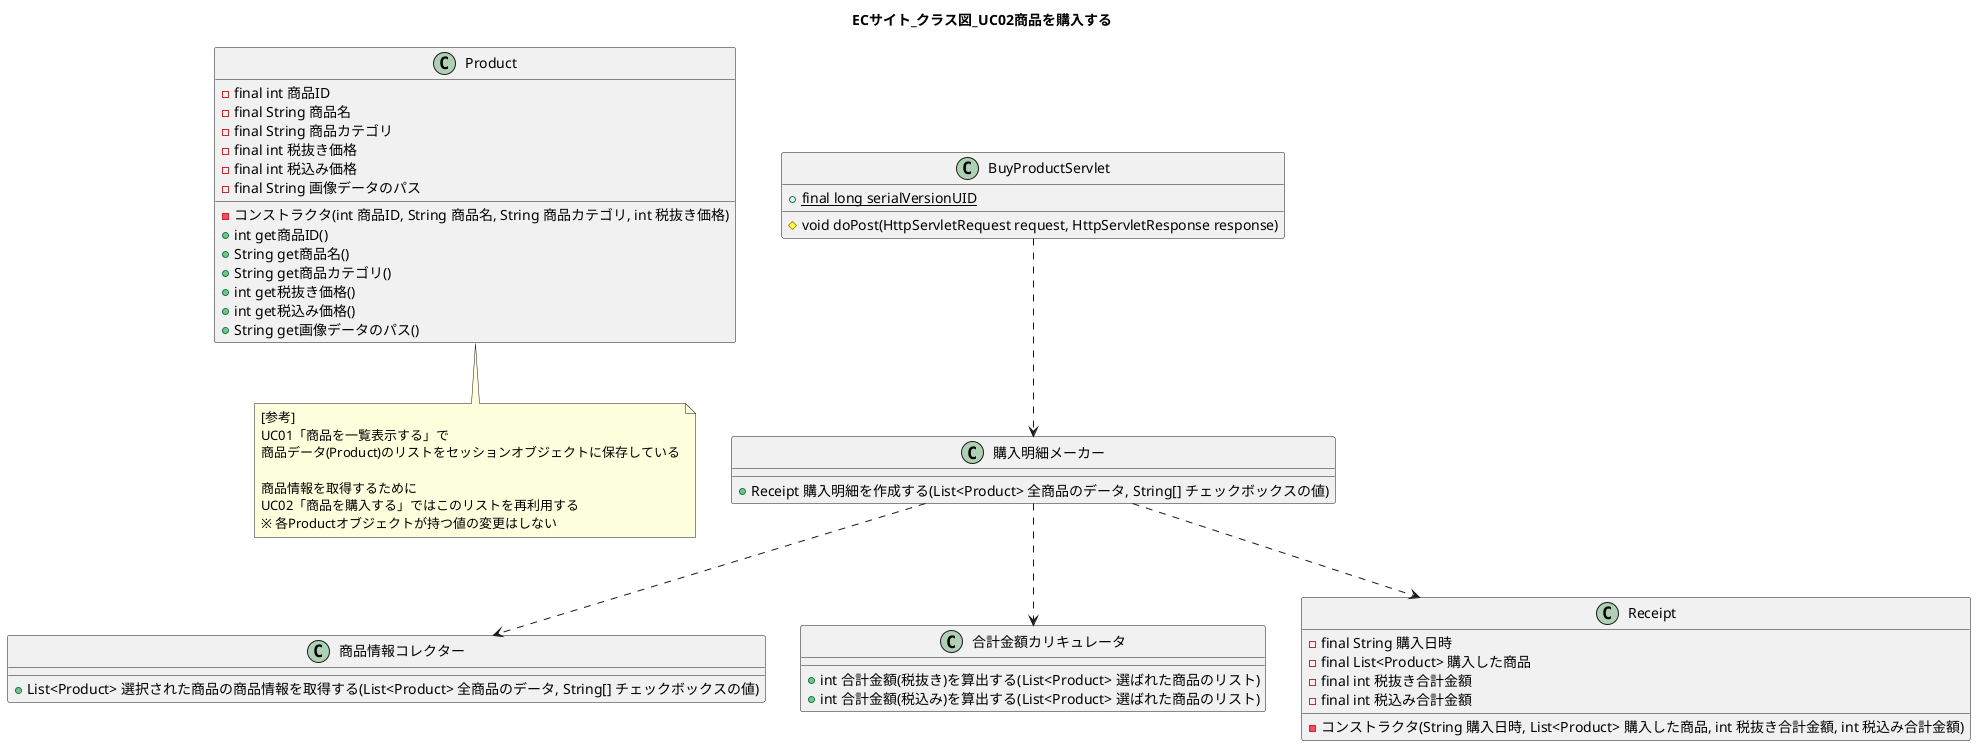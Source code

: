 @startuml
title ECサイト_クラス図_UC02商品を購入する

class Product {
    -final int 商品ID
    -final String 商品名
    -final String 商品カテゴリ
    -final int 税抜き価格
    -final int 税込み価格
    -final String 画像データのパス
    -コンストラクタ(int 商品ID, String 商品名, String 商品カテゴリ, int 税抜き価格)
    +int get商品ID()
    +String get商品名()
    +String get商品カテゴリ()
    +int get税抜き価格()
    +int get税込み価格()
    +String get画像データのパス()
}

note bottom of Product
[参考]
UC01「商品を一覧表示する」で
商品データ(Product)のリストをセッションオブジェクトに保存している

商品情報を取得するために
UC02「商品を購入する」ではこのリストを再利用する
※ 各Productオブジェクトが持つ値の変更はしない
end note


class BuyProductServlet {
    +{static} final long serialVersionUID
    #void doPost(HttpServletRequest request, HttpServletResponse response)
}

BuyProductServlet ..> 購入明細メーカー
class 購入明細メーカー {
    +Receipt 購入明細を作成する(List<Product> 全商品のデータ, String[] チェックボックスの値)
}

購入明細メーカー ..> 商品情報コレクター
class 商品情報コレクター {
    +List<Product> 選択された商品の商品情報を取得する(List<Product> 全商品のデータ, String[] チェックボックスの値)
}

購入明細メーカー ..> 合計金額カリキュレータ 
class 合計金額カリキュレータ {
    +int 合計金額(税抜き)を算出する(List<Product> 選ばれた商品のリスト)
    +int 合計金額(税込み)を算出する(List<Product> 選ばれた商品のリスト)
}

購入明細メーカー ..> Receipt
class Receipt {
    -final String 購入日時
    -final List<Product> 購入した商品
    -final int 税抜き合計金額
    -final int 税込み合計金額
    -コンストラクタ(String 購入日時, List<Product> 購入した商品, int 税抜き合計金額, int 税込み合計金額)
}

@enduml
